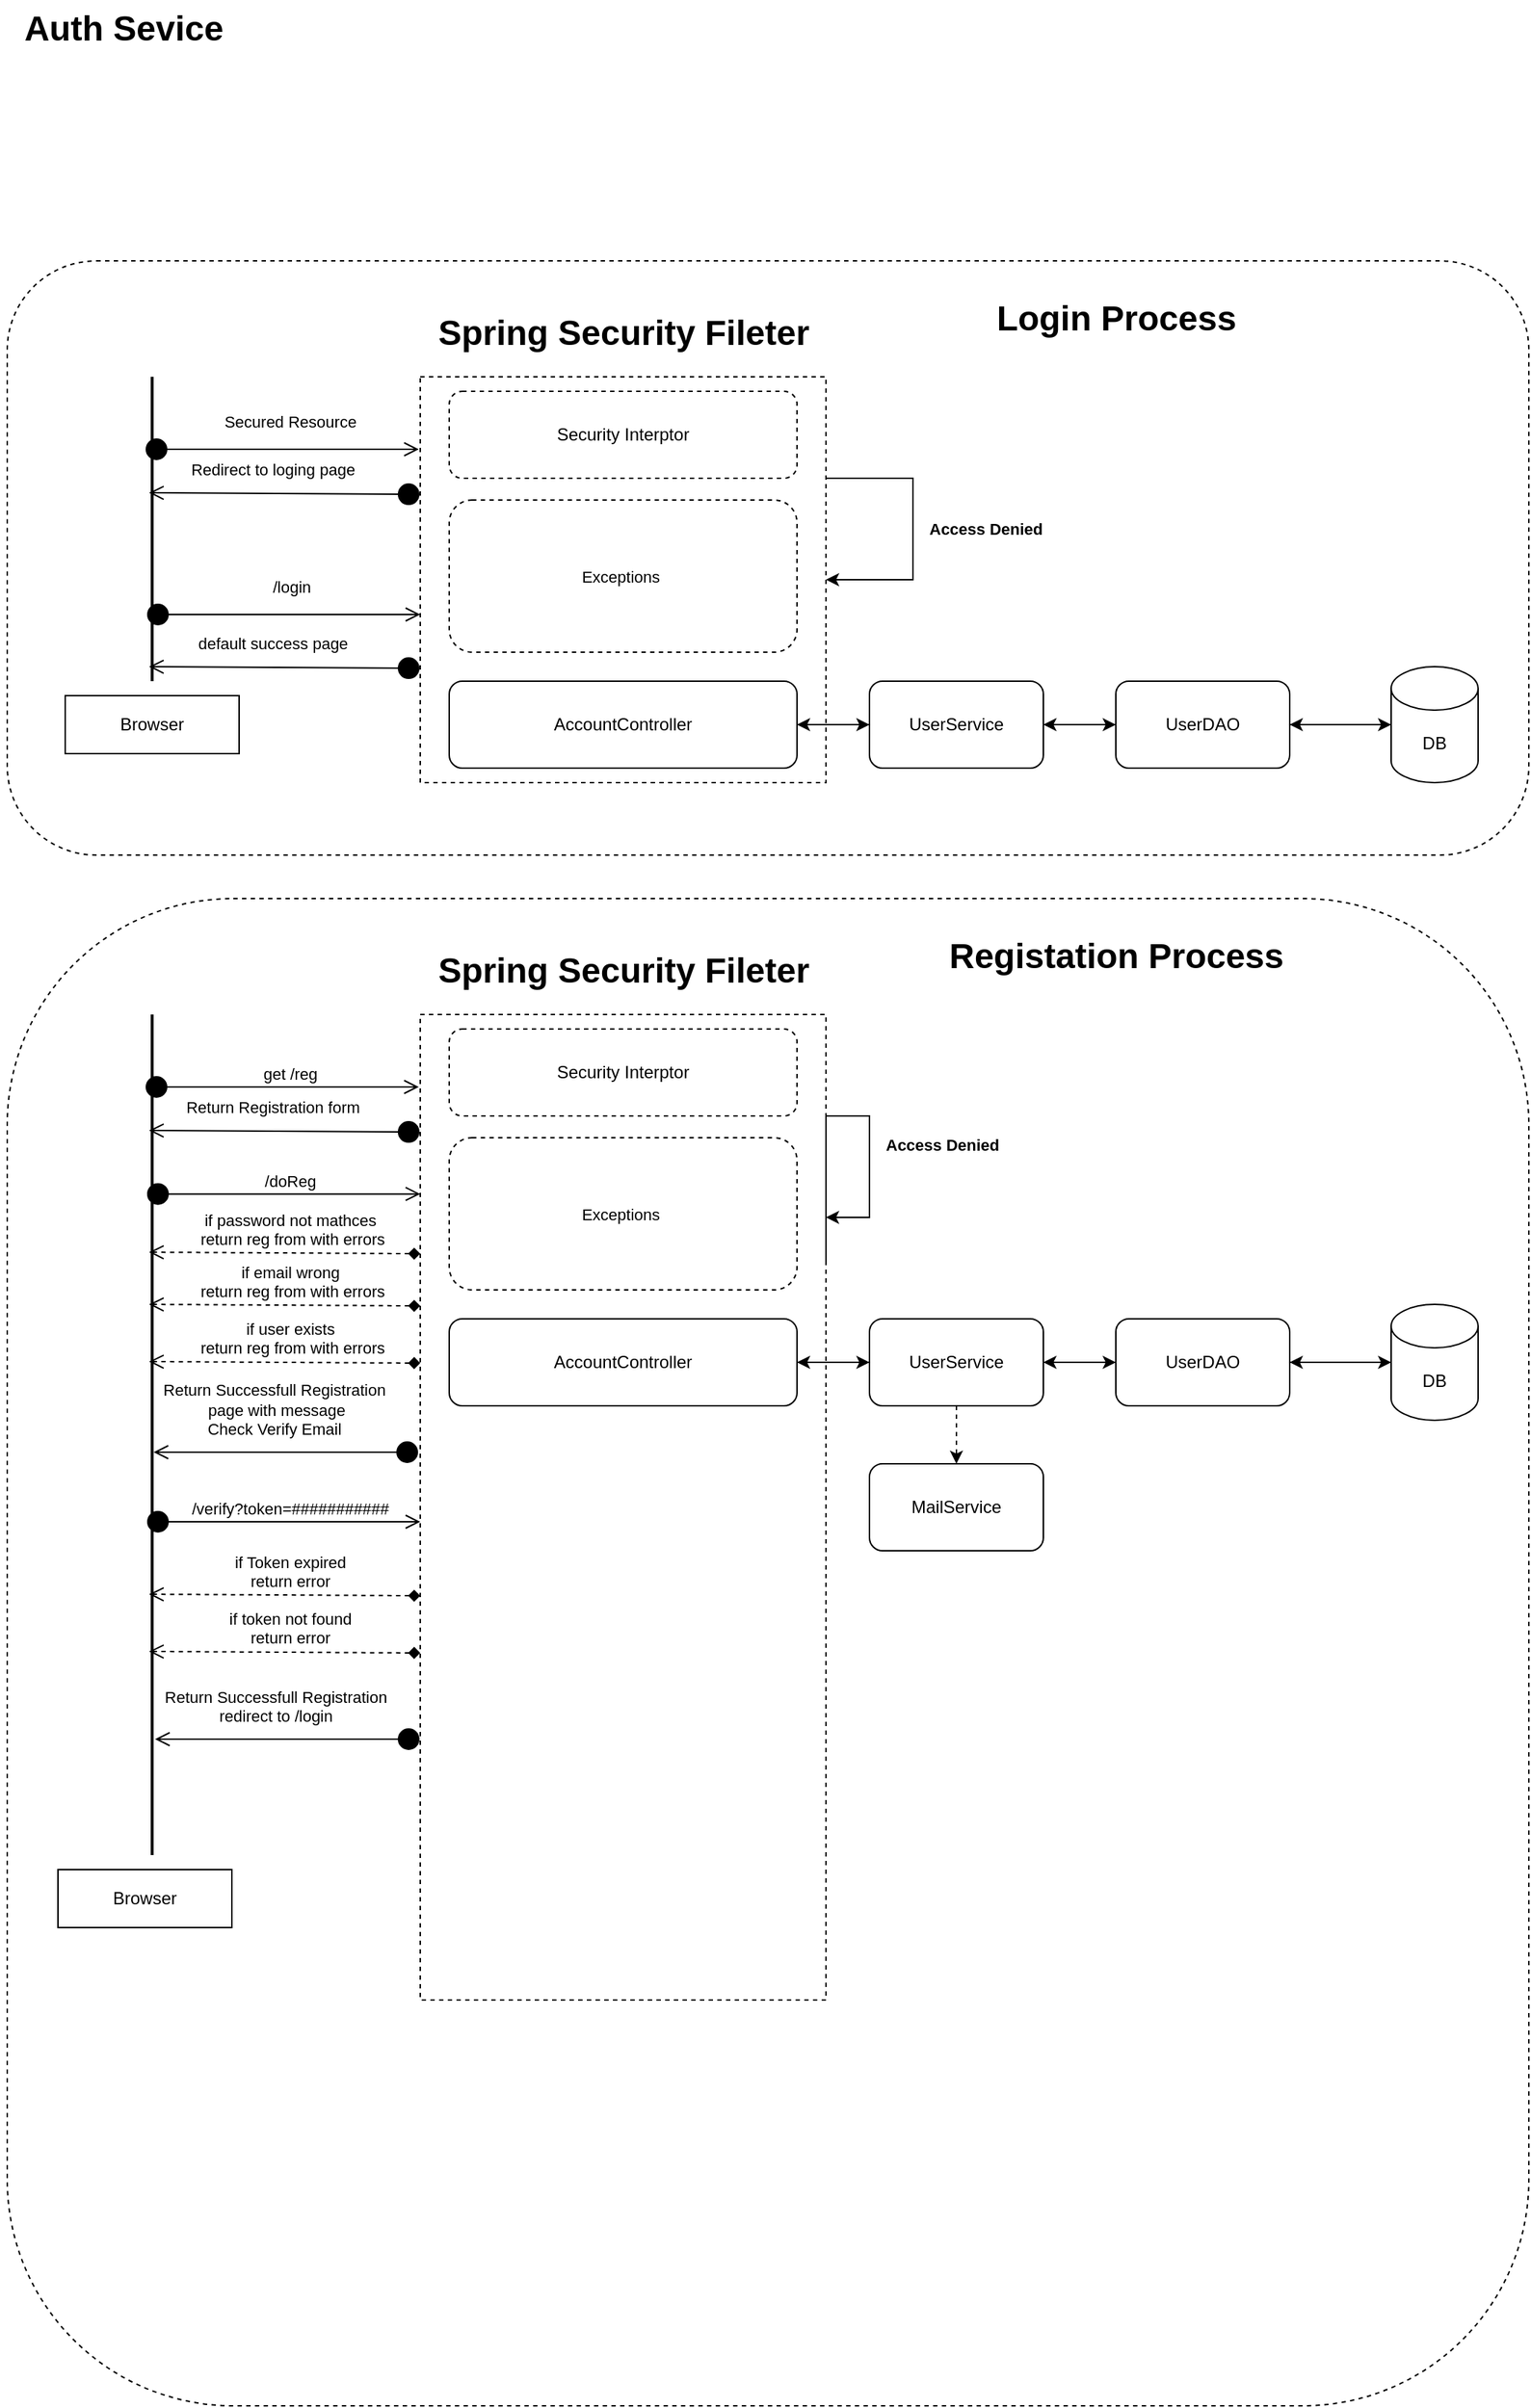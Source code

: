 <mxfile version="14.7.4" type="github">
  <diagram name="Page-1" id="9f46799a-70d6-7492-0946-bef42562c5a5">
    <mxGraphModel dx="1221" dy="706" grid="1" gridSize="10" guides="1" tooltips="1" connect="1" arrows="1" fold="1" page="1" pageScale="1" pageWidth="1100" pageHeight="850" background="none" math="0" shadow="0">
      <root>
        <mxCell id="0" />
        <mxCell id="1" parent="0" />
        <mxCell id="EFA0adyvLXKgIAI4bsh8-34" value="" style="rounded=1;whiteSpace=wrap;html=1;dashed=1;" vertex="1" parent="1">
          <mxGeometry x="25" y="180" width="1050" height="410" as="geometry" />
        </mxCell>
        <mxCell id="EFA0adyvLXKgIAI4bsh8-24" value="" style="rounded=0;whiteSpace=wrap;html=1;dashed=1;" vertex="1" parent="1">
          <mxGeometry x="310" y="260" width="280" height="280" as="geometry" />
        </mxCell>
        <mxCell id="EFA0adyvLXKgIAI4bsh8-14" style="edgeStyle=orthogonalEdgeStyle;rounded=0;orthogonalLoop=1;jettySize=auto;html=1;entryX=1;entryY=0.5;entryDx=0;entryDy=0;" edge="1" parent="1" source="EFA0adyvLXKgIAI4bsh8-1" target="EFA0adyvLXKgIAI4bsh8-6">
          <mxGeometry relative="1" as="geometry" />
        </mxCell>
        <mxCell id="EFA0adyvLXKgIAI4bsh8-1" value="DB" style="shape=cylinder3;whiteSpace=wrap;html=1;boundedLbl=1;backgroundOutline=1;size=15;" vertex="1" parent="1">
          <mxGeometry x="980" y="460" width="60" height="80" as="geometry" />
        </mxCell>
        <mxCell id="EFA0adyvLXKgIAI4bsh8-4" value="Auth Sevice" style="text;strokeColor=none;fillColor=none;html=1;fontSize=24;fontStyle=1;verticalAlign=middle;align=center;" vertex="1" parent="1">
          <mxGeometry x="20" width="170" height="40" as="geometry" />
        </mxCell>
        <mxCell id="EFA0adyvLXKgIAI4bsh8-11" style="edgeStyle=orthogonalEdgeStyle;rounded=0;orthogonalLoop=1;jettySize=auto;html=1;entryX=1;entryY=0.5;entryDx=0;entryDy=0;" edge="1" parent="1" source="EFA0adyvLXKgIAI4bsh8-6" target="EFA0adyvLXKgIAI4bsh8-9">
          <mxGeometry relative="1" as="geometry" />
        </mxCell>
        <mxCell id="EFA0adyvLXKgIAI4bsh8-13" style="edgeStyle=orthogonalEdgeStyle;rounded=0;orthogonalLoop=1;jettySize=auto;html=1;entryX=0;entryY=0.5;entryDx=0;entryDy=0;entryPerimeter=0;" edge="1" parent="1" source="EFA0adyvLXKgIAI4bsh8-6" target="EFA0adyvLXKgIAI4bsh8-1">
          <mxGeometry relative="1" as="geometry" />
        </mxCell>
        <mxCell id="EFA0adyvLXKgIAI4bsh8-6" value="UserDAO" style="rounded=1;whiteSpace=wrap;html=1;" vertex="1" parent="1">
          <mxGeometry x="790" y="470" width="120" height="60" as="geometry" />
        </mxCell>
        <mxCell id="EFA0adyvLXKgIAI4bsh8-12" style="edgeStyle=orthogonalEdgeStyle;rounded=0;orthogonalLoop=1;jettySize=auto;html=1;" edge="1" parent="1" source="EFA0adyvLXKgIAI4bsh8-9" target="EFA0adyvLXKgIAI4bsh8-6">
          <mxGeometry relative="1" as="geometry" />
        </mxCell>
        <mxCell id="EFA0adyvLXKgIAI4bsh8-19" style="edgeStyle=orthogonalEdgeStyle;rounded=0;orthogonalLoop=1;jettySize=auto;html=1;" edge="1" parent="1" source="EFA0adyvLXKgIAI4bsh8-9" target="EFA0adyvLXKgIAI4bsh8-16">
          <mxGeometry relative="1" as="geometry" />
        </mxCell>
        <mxCell id="EFA0adyvLXKgIAI4bsh8-9" value="UserService" style="rounded=1;whiteSpace=wrap;html=1;" vertex="1" parent="1">
          <mxGeometry x="620" y="470" width="120" height="60" as="geometry" />
        </mxCell>
        <mxCell id="EFA0adyvLXKgIAI4bsh8-18" style="edgeStyle=orthogonalEdgeStyle;rounded=0;orthogonalLoop=1;jettySize=auto;html=1;entryX=0;entryY=0.5;entryDx=0;entryDy=0;" edge="1" parent="1" source="EFA0adyvLXKgIAI4bsh8-16" target="EFA0adyvLXKgIAI4bsh8-9">
          <mxGeometry relative="1" as="geometry" />
        </mxCell>
        <mxCell id="EFA0adyvLXKgIAI4bsh8-16" value="AccountController" style="rounded=1;whiteSpace=wrap;html=1;" vertex="1" parent="1">
          <mxGeometry x="330" y="470" width="240" height="60" as="geometry" />
        </mxCell>
        <mxCell id="EFA0adyvLXKgIAI4bsh8-20" value="" style="line;strokeWidth=2;direction=south;html=1;" vertex="1" parent="1">
          <mxGeometry x="120" y="260" width="10" height="210" as="geometry" />
        </mxCell>
        <mxCell id="EFA0adyvLXKgIAI4bsh8-21" value="Browser" style="rounded=0;whiteSpace=wrap;html=1;" vertex="1" parent="1">
          <mxGeometry x="65" y="480" width="120" height="40" as="geometry" />
        </mxCell>
        <mxCell id="EFA0adyvLXKgIAI4bsh8-23" value="Spring Security Fileter" style="text;strokeColor=none;fillColor=none;html=1;fontSize=24;fontStyle=1;verticalAlign=middle;align=center;" vertex="1" parent="1">
          <mxGeometry x="400" y="210" width="100" height="40" as="geometry" />
        </mxCell>
        <mxCell id="EFA0adyvLXKgIAI4bsh8-27" value="Secured Resource" style="verticalAlign=bottom;startArrow=circle;startFill=1;endArrow=open;startSize=6;endSize=8;html=1;" edge="1" parent="1">
          <mxGeometry x="0.058" y="10" width="80" relative="1" as="geometry">
            <mxPoint x="120" y="310" as="sourcePoint" />
            <mxPoint x="309" y="310" as="targetPoint" />
            <mxPoint as="offset" />
          </mxGeometry>
        </mxCell>
        <mxCell id="EFA0adyvLXKgIAI4bsh8-28" value="Redirect to loging page" style="verticalAlign=bottom;startArrow=circle;startFill=1;endArrow=open;startSize=6;endSize=8;html=1;exitX=0.002;exitY=0.401;exitDx=0;exitDy=0;exitPerimeter=0;entryX=0.501;entryY=0.66;entryDx=0;entryDy=0;entryPerimeter=0;" edge="1" parent="1">
          <mxGeometry x="0.092" y="-7" width="80" relative="1" as="geometry">
            <mxPoint x="310.0" y="341.06" as="sourcePoint" />
            <mxPoint x="122.84" y="340" as="targetPoint" />
            <mxPoint as="offset" />
          </mxGeometry>
        </mxCell>
        <mxCell id="EFA0adyvLXKgIAI4bsh8-29" value="/login" style="verticalAlign=bottom;startArrow=circle;startFill=1;endArrow=open;startSize=6;endSize=8;html=1;" edge="1" parent="1">
          <mxGeometry x="0.058" y="10" width="80" relative="1" as="geometry">
            <mxPoint x="121" y="424" as="sourcePoint" />
            <mxPoint x="310" y="424" as="targetPoint" />
            <mxPoint as="offset" />
          </mxGeometry>
        </mxCell>
        <mxCell id="EFA0adyvLXKgIAI4bsh8-30" value="default success page" style="verticalAlign=bottom;startArrow=circle;startFill=1;endArrow=open;startSize=6;endSize=8;html=1;exitX=0.002;exitY=0.401;exitDx=0;exitDy=0;exitPerimeter=0;entryX=0.501;entryY=0.66;entryDx=0;entryDy=0;entryPerimeter=0;" edge="1" parent="1">
          <mxGeometry x="0.092" y="-7" width="80" relative="1" as="geometry">
            <mxPoint x="310.0" y="461.06" as="sourcePoint" />
            <mxPoint x="122.84" y="460" as="targetPoint" />
            <mxPoint as="offset" />
          </mxGeometry>
        </mxCell>
        <mxCell id="EFA0adyvLXKgIAI4bsh8-35" value="Security Interptor" style="rounded=1;whiteSpace=wrap;html=1;dashed=1;" vertex="1" parent="1">
          <mxGeometry x="330" y="270" width="240" height="60" as="geometry" />
        </mxCell>
        <mxCell id="EFA0adyvLXKgIAI4bsh8-36" style="edgeStyle=orthogonalEdgeStyle;rounded=0;orthogonalLoop=1;jettySize=auto;html=1;exitX=1;exitY=0.25;exitDx=0;exitDy=0;" edge="1" parent="1" source="EFA0adyvLXKgIAI4bsh8-24" target="EFA0adyvLXKgIAI4bsh8-24">
          <mxGeometry relative="1" as="geometry">
            <Array as="points">
              <mxPoint x="650" y="400" />
            </Array>
          </mxGeometry>
        </mxCell>
        <mxCell id="EFA0adyvLXKgIAI4bsh8-37" value="Access Denied" style="text;strokeColor=none;fillColor=none;html=1;fontSize=11;fontStyle=1;verticalAlign=middle;align=center;dashed=1;" vertex="1" parent="1">
          <mxGeometry x="650" y="345" width="100" height="40" as="geometry" />
        </mxCell>
        <mxCell id="EFA0adyvLXKgIAI4bsh8-38" value="Exceptions&amp;nbsp;" style="rounded=1;whiteSpace=wrap;html=1;dashed=1;fontSize=11;" vertex="1" parent="1">
          <mxGeometry x="330" y="345" width="240" height="105" as="geometry" />
        </mxCell>
        <mxCell id="EFA0adyvLXKgIAI4bsh8-39" value="Login Process" style="text;strokeColor=none;fillColor=none;html=1;fontSize=24;fontStyle=1;verticalAlign=middle;align=center;dashed=1;" vertex="1" parent="1">
          <mxGeometry x="670" y="200" width="240" height="40" as="geometry" />
        </mxCell>
        <mxCell id="EFA0adyvLXKgIAI4bsh8-40" value="" style="rounded=1;whiteSpace=wrap;html=1;dashed=1;" vertex="1" parent="1">
          <mxGeometry x="25" y="620" width="1050" height="1040" as="geometry" />
        </mxCell>
        <mxCell id="EFA0adyvLXKgIAI4bsh8-41" value="" style="rounded=0;whiteSpace=wrap;html=1;dashed=1;" vertex="1" parent="1">
          <mxGeometry x="310" y="700" width="280" height="680" as="geometry" />
        </mxCell>
        <mxCell id="EFA0adyvLXKgIAI4bsh8-42" style="edgeStyle=orthogonalEdgeStyle;rounded=0;orthogonalLoop=1;jettySize=auto;html=1;entryX=1;entryY=0.5;entryDx=0;entryDy=0;" edge="1" parent="1" source="EFA0adyvLXKgIAI4bsh8-43" target="EFA0adyvLXKgIAI4bsh8-46">
          <mxGeometry relative="1" as="geometry" />
        </mxCell>
        <mxCell id="EFA0adyvLXKgIAI4bsh8-43" value="DB" style="shape=cylinder3;whiteSpace=wrap;html=1;boundedLbl=1;backgroundOutline=1;size=15;" vertex="1" parent="1">
          <mxGeometry x="980" y="900" width="60" height="80" as="geometry" />
        </mxCell>
        <mxCell id="EFA0adyvLXKgIAI4bsh8-44" style="edgeStyle=orthogonalEdgeStyle;rounded=0;orthogonalLoop=1;jettySize=auto;html=1;entryX=1;entryY=0.5;entryDx=0;entryDy=0;" edge="1" parent="1" source="EFA0adyvLXKgIAI4bsh8-46" target="EFA0adyvLXKgIAI4bsh8-49">
          <mxGeometry relative="1" as="geometry" />
        </mxCell>
        <mxCell id="EFA0adyvLXKgIAI4bsh8-45" style="edgeStyle=orthogonalEdgeStyle;rounded=0;orthogonalLoop=1;jettySize=auto;html=1;entryX=0;entryY=0.5;entryDx=0;entryDy=0;entryPerimeter=0;" edge="1" parent="1" source="EFA0adyvLXKgIAI4bsh8-46" target="EFA0adyvLXKgIAI4bsh8-43">
          <mxGeometry relative="1" as="geometry" />
        </mxCell>
        <mxCell id="EFA0adyvLXKgIAI4bsh8-46" value="UserDAO" style="rounded=1;whiteSpace=wrap;html=1;" vertex="1" parent="1">
          <mxGeometry x="790" y="910" width="120" height="60" as="geometry" />
        </mxCell>
        <mxCell id="EFA0adyvLXKgIAI4bsh8-47" style="edgeStyle=orthogonalEdgeStyle;rounded=0;orthogonalLoop=1;jettySize=auto;html=1;" edge="1" parent="1" source="EFA0adyvLXKgIAI4bsh8-49" target="EFA0adyvLXKgIAI4bsh8-46">
          <mxGeometry relative="1" as="geometry" />
        </mxCell>
        <mxCell id="EFA0adyvLXKgIAI4bsh8-48" style="edgeStyle=orthogonalEdgeStyle;rounded=0;orthogonalLoop=1;jettySize=auto;html=1;" edge="1" parent="1" source="EFA0adyvLXKgIAI4bsh8-49" target="EFA0adyvLXKgIAI4bsh8-51">
          <mxGeometry relative="1" as="geometry" />
        </mxCell>
        <mxCell id="EFA0adyvLXKgIAI4bsh8-49" value="UserService" style="rounded=1;whiteSpace=wrap;html=1;" vertex="1" parent="1">
          <mxGeometry x="620" y="910" width="120" height="60" as="geometry" />
        </mxCell>
        <mxCell id="EFA0adyvLXKgIAI4bsh8-50" style="edgeStyle=orthogonalEdgeStyle;rounded=0;orthogonalLoop=1;jettySize=auto;html=1;entryX=0;entryY=0.5;entryDx=0;entryDy=0;" edge="1" parent="1" source="EFA0adyvLXKgIAI4bsh8-51" target="EFA0adyvLXKgIAI4bsh8-49">
          <mxGeometry relative="1" as="geometry" />
        </mxCell>
        <mxCell id="EFA0adyvLXKgIAI4bsh8-51" value="AccountController" style="rounded=1;whiteSpace=wrap;html=1;" vertex="1" parent="1">
          <mxGeometry x="330" y="910" width="240" height="60" as="geometry" />
        </mxCell>
        <mxCell id="EFA0adyvLXKgIAI4bsh8-52" value="" style="line;strokeWidth=2;direction=south;html=1;" vertex="1" parent="1">
          <mxGeometry x="120" y="700" width="10" height="580" as="geometry" />
        </mxCell>
        <mxCell id="EFA0adyvLXKgIAI4bsh8-53" value="Browser" style="rounded=0;whiteSpace=wrap;html=1;" vertex="1" parent="1">
          <mxGeometry x="60" y="1290" width="120" height="40" as="geometry" />
        </mxCell>
        <mxCell id="EFA0adyvLXKgIAI4bsh8-54" value="Spring Security Fileter" style="text;strokeColor=none;fillColor=none;html=1;fontSize=24;fontStyle=1;verticalAlign=middle;align=center;" vertex="1" parent="1">
          <mxGeometry x="400" y="650" width="100" height="40" as="geometry" />
        </mxCell>
        <mxCell id="EFA0adyvLXKgIAI4bsh8-55" value="get /reg" style="verticalAlign=bottom;startArrow=circle;startFill=1;endArrow=open;startSize=6;endSize=8;html=1;" edge="1" parent="1">
          <mxGeometry x="0.058" width="80" relative="1" as="geometry">
            <mxPoint x="120" y="750" as="sourcePoint" />
            <mxPoint x="309" y="750" as="targetPoint" />
            <mxPoint as="offset" />
          </mxGeometry>
        </mxCell>
        <mxCell id="EFA0adyvLXKgIAI4bsh8-56" value="Return Registration form" style="verticalAlign=bottom;startArrow=circle;startFill=1;endArrow=open;startSize=6;endSize=8;html=1;exitX=0.002;exitY=0.401;exitDx=0;exitDy=0;exitPerimeter=0;entryX=0.501;entryY=0.66;entryDx=0;entryDy=0;entryPerimeter=0;" edge="1" parent="1">
          <mxGeometry x="0.092" y="-7" width="80" relative="1" as="geometry">
            <mxPoint x="310" y="781.06" as="sourcePoint" />
            <mxPoint x="122.84" y="780" as="targetPoint" />
            <mxPoint as="offset" />
          </mxGeometry>
        </mxCell>
        <mxCell id="EFA0adyvLXKgIAI4bsh8-57" value="/doReg" style="verticalAlign=bottom;startArrow=circle;startFill=1;endArrow=open;startSize=6;endSize=8;html=1;" edge="1" parent="1">
          <mxGeometry x="0.048" width="80" relative="1" as="geometry">
            <mxPoint x="121" y="823.82" as="sourcePoint" />
            <mxPoint x="310" y="823.82" as="targetPoint" />
            <mxPoint as="offset" />
          </mxGeometry>
        </mxCell>
        <mxCell id="EFA0adyvLXKgIAI4bsh8-58" value="if password not mathces&lt;br&gt;&amp;nbsp;return reg from with errors" style="verticalAlign=bottom;startArrow=diamond;startFill=1;endArrow=open;startSize=6;endSize=8;html=1;exitX=0.002;exitY=0.401;exitDx=0;exitDy=0;exitPerimeter=0;entryX=0.501;entryY=0.66;entryDx=0;entryDy=0;entryPerimeter=0;dashed=1;" edge="1" parent="1">
          <mxGeometry x="-0.038" y="-1" width="80" relative="1" as="geometry">
            <mxPoint x="310" y="865.06" as="sourcePoint" />
            <mxPoint x="122.84" y="864" as="targetPoint" />
            <mxPoint as="offset" />
          </mxGeometry>
        </mxCell>
        <mxCell id="EFA0adyvLXKgIAI4bsh8-59" value="Security Interptor" style="rounded=1;whiteSpace=wrap;html=1;dashed=1;" vertex="1" parent="1">
          <mxGeometry x="330" y="710" width="240" height="60" as="geometry" />
        </mxCell>
        <mxCell id="EFA0adyvLXKgIAI4bsh8-60" style="edgeStyle=orthogonalEdgeStyle;rounded=0;orthogonalLoop=1;jettySize=auto;html=1;exitX=1;exitY=0.25;exitDx=0;exitDy=0;" edge="1" parent="1" source="EFA0adyvLXKgIAI4bsh8-41" target="EFA0adyvLXKgIAI4bsh8-41">
          <mxGeometry relative="1" as="geometry">
            <Array as="points">
              <mxPoint x="620" y="770" />
              <mxPoint x="620" y="840" />
            </Array>
          </mxGeometry>
        </mxCell>
        <mxCell id="EFA0adyvLXKgIAI4bsh8-61" value="Access Denied" style="text;strokeColor=none;fillColor=none;html=1;fontSize=11;fontStyle=1;verticalAlign=middle;align=center;dashed=1;" vertex="1" parent="1">
          <mxGeometry x="620" y="770" width="100" height="40" as="geometry" />
        </mxCell>
        <mxCell id="EFA0adyvLXKgIAI4bsh8-62" value="Exceptions&amp;nbsp;" style="rounded=1;whiteSpace=wrap;html=1;dashed=1;fontSize=11;" vertex="1" parent="1">
          <mxGeometry x="330" y="785" width="240" height="105" as="geometry" />
        </mxCell>
        <mxCell id="EFA0adyvLXKgIAI4bsh8-63" value="Registation Process" style="text;strokeColor=none;fillColor=none;html=1;fontSize=24;fontStyle=1;verticalAlign=middle;align=center;dashed=1;" vertex="1" parent="1">
          <mxGeometry x="670" y="640" width="240" height="40" as="geometry" />
        </mxCell>
        <mxCell id="EFA0adyvLXKgIAI4bsh8-90" value="if email wrong&lt;br&gt;&amp;nbsp;return reg from with errors" style="verticalAlign=bottom;startArrow=diamond;startFill=1;endArrow=open;startSize=6;endSize=8;html=1;exitX=0.002;exitY=0.401;exitDx=0;exitDy=0;exitPerimeter=0;entryX=0.501;entryY=0.66;entryDx=0;entryDy=0;entryPerimeter=0;dashed=1;" edge="1" parent="1">
          <mxGeometry x="-0.038" y="-1" width="80" relative="1" as="geometry">
            <mxPoint x="310" y="901.06" as="sourcePoint" />
            <mxPoint x="122.84" y="900" as="targetPoint" />
            <mxPoint as="offset" />
          </mxGeometry>
        </mxCell>
        <mxCell id="EFA0adyvLXKgIAI4bsh8-91" value="if user exists&lt;br&gt;&amp;nbsp;return reg from with errors" style="verticalAlign=bottom;startArrow=diamond;startFill=1;endArrow=open;startSize=6;endSize=8;html=1;exitX=0.002;exitY=0.401;exitDx=0;exitDy=0;exitPerimeter=0;entryX=0.501;entryY=0.66;entryDx=0;entryDy=0;entryPerimeter=0;dashed=1;" edge="1" parent="1">
          <mxGeometry x="-0.038" y="-1" width="80" relative="1" as="geometry">
            <mxPoint x="310" y="940.53" as="sourcePoint" />
            <mxPoint x="122.84" y="939.47" as="targetPoint" />
            <mxPoint as="offset" />
          </mxGeometry>
        </mxCell>
        <mxCell id="EFA0adyvLXKgIAI4bsh8-92" value="Return Successfull Registration&lt;br&gt;&amp;nbsp;page with message&lt;br&gt;Check Verify Email" style="verticalAlign=bottom;startArrow=circle;startFill=1;endArrow=open;startSize=6;endSize=8;html=1;entryX=0.5;entryY=0.5;entryDx=0;entryDy=0;entryPerimeter=0;" edge="1" parent="1">
          <mxGeometry x="0.092" y="-7" width="80" relative="1" as="geometry">
            <mxPoint x="309" y="1002" as="sourcePoint" />
            <mxPoint x="126" y="1002" as="targetPoint" />
            <mxPoint as="offset" />
          </mxGeometry>
        </mxCell>
        <mxCell id="EFA0adyvLXKgIAI4bsh8-97" value="" style="endArrow=classic;html=1;dashed=1;fontSize=11;exitX=0.5;exitY=1;exitDx=0;exitDy=0;entryX=0.5;entryY=0;entryDx=0;entryDy=0;" edge="1" parent="1" source="EFA0adyvLXKgIAI4bsh8-49" target="EFA0adyvLXKgIAI4bsh8-98">
          <mxGeometry width="50" height="50" relative="1" as="geometry">
            <mxPoint x="640" y="1050" as="sourcePoint" />
            <mxPoint x="690" y="1000" as="targetPoint" />
          </mxGeometry>
        </mxCell>
        <mxCell id="EFA0adyvLXKgIAI4bsh8-98" value="MailService" style="rounded=1;whiteSpace=wrap;html=1;" vertex="1" parent="1">
          <mxGeometry x="620" y="1010" width="120" height="60" as="geometry" />
        </mxCell>
        <mxCell id="EFA0adyvLXKgIAI4bsh8-131" value="/verify?token=###########" style="verticalAlign=bottom;startArrow=circle;startFill=1;endArrow=open;startSize=6;endSize=8;html=1;" edge="1" parent="1">
          <mxGeometry x="0.048" width="80" relative="1" as="geometry">
            <mxPoint x="121.0" y="1050.0" as="sourcePoint" />
            <mxPoint x="310" y="1050.0" as="targetPoint" />
            <mxPoint as="offset" />
          </mxGeometry>
        </mxCell>
        <mxCell id="EFA0adyvLXKgIAI4bsh8-133" value="if Token expired&lt;br&gt;return error" style="verticalAlign=bottom;startArrow=diamond;startFill=1;endArrow=open;startSize=6;endSize=8;html=1;exitX=0.002;exitY=0.401;exitDx=0;exitDy=0;exitPerimeter=0;entryX=0.501;entryY=0.66;entryDx=0;entryDy=0;entryPerimeter=0;dashed=1;" edge="1" parent="1">
          <mxGeometry x="-0.038" y="-1" width="80" relative="1" as="geometry">
            <mxPoint x="310" y="1101.06" as="sourcePoint" />
            <mxPoint x="122.84" y="1100" as="targetPoint" />
            <mxPoint as="offset" />
          </mxGeometry>
        </mxCell>
        <mxCell id="EFA0adyvLXKgIAI4bsh8-134" value="if token not found&lt;br&gt;return error" style="verticalAlign=bottom;startArrow=diamond;startFill=1;endArrow=open;startSize=6;endSize=8;html=1;exitX=0.002;exitY=0.401;exitDx=0;exitDy=0;exitPerimeter=0;entryX=0.501;entryY=0.66;entryDx=0;entryDy=0;entryPerimeter=0;dashed=1;" edge="1" parent="1">
          <mxGeometry x="-0.038" y="-1" width="80" relative="1" as="geometry">
            <mxPoint x="310" y="1140.53" as="sourcePoint" />
            <mxPoint x="122.84" y="1139.47" as="targetPoint" />
            <mxPoint as="offset" />
          </mxGeometry>
        </mxCell>
        <mxCell id="EFA0adyvLXKgIAI4bsh8-135" value="Return Successfull Registration&lt;br&gt;redirect to /login" style="verticalAlign=bottom;startArrow=circle;startFill=1;endArrow=open;startSize=6;endSize=8;html=1;entryX=0.5;entryY=0.5;entryDx=0;entryDy=0;entryPerimeter=0;" edge="1" parent="1">
          <mxGeometry x="0.092" y="-7" width="80" relative="1" as="geometry">
            <mxPoint x="310" y="1200" as="sourcePoint" />
            <mxPoint x="127.0" y="1200" as="targetPoint" />
            <mxPoint as="offset" />
          </mxGeometry>
        </mxCell>
      </root>
    </mxGraphModel>
  </diagram>
</mxfile>
